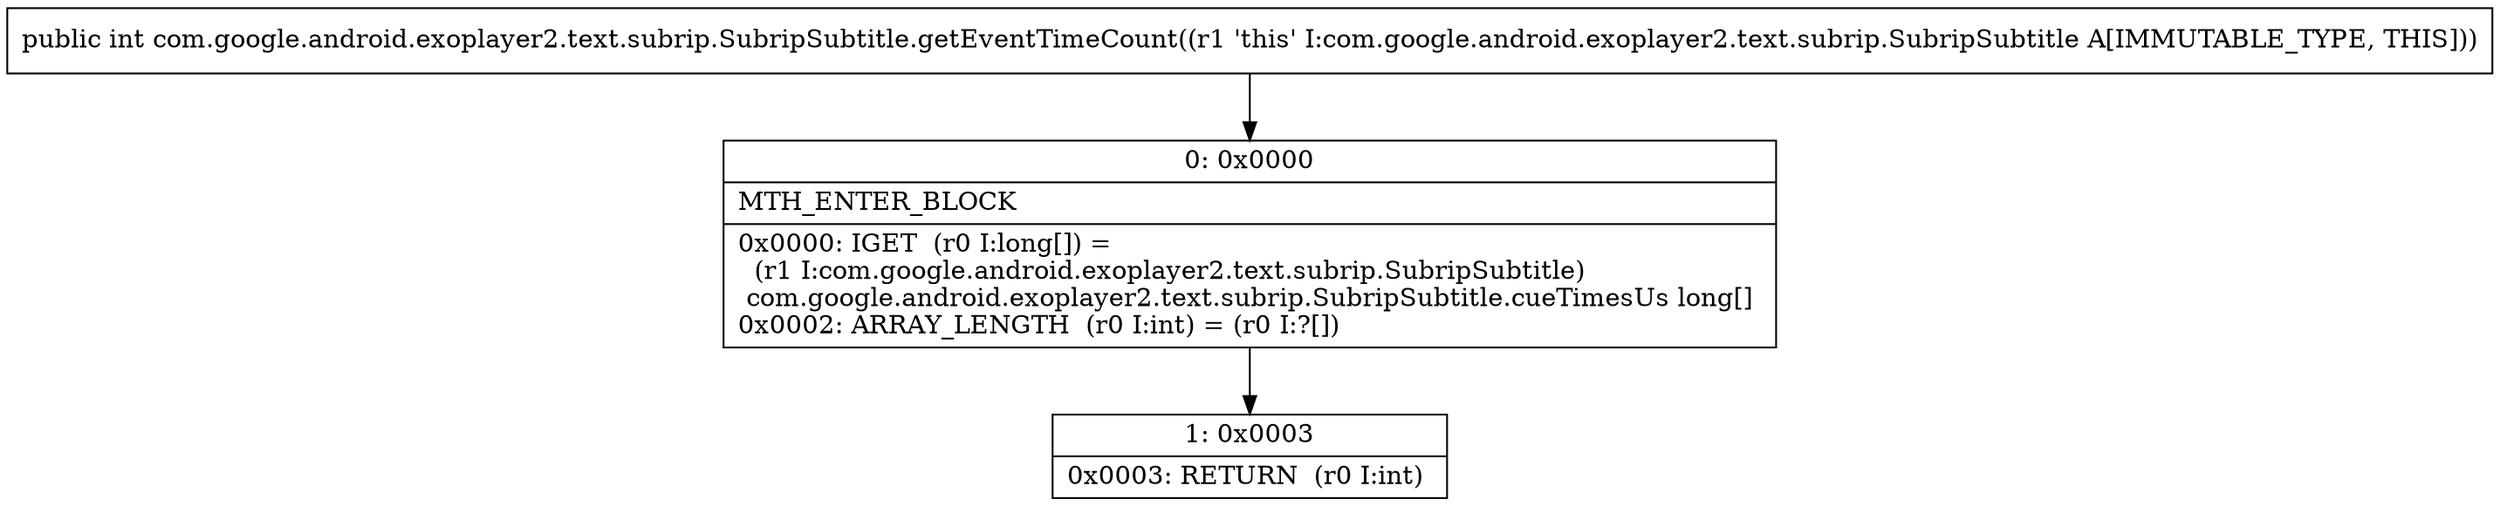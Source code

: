 digraph "CFG forcom.google.android.exoplayer2.text.subrip.SubripSubtitle.getEventTimeCount()I" {
Node_0 [shape=record,label="{0\:\ 0x0000|MTH_ENTER_BLOCK\l|0x0000: IGET  (r0 I:long[]) = \l  (r1 I:com.google.android.exoplayer2.text.subrip.SubripSubtitle)\l com.google.android.exoplayer2.text.subrip.SubripSubtitle.cueTimesUs long[] \l0x0002: ARRAY_LENGTH  (r0 I:int) = (r0 I:?[]) \l}"];
Node_1 [shape=record,label="{1\:\ 0x0003|0x0003: RETURN  (r0 I:int) \l}"];
MethodNode[shape=record,label="{public int com.google.android.exoplayer2.text.subrip.SubripSubtitle.getEventTimeCount((r1 'this' I:com.google.android.exoplayer2.text.subrip.SubripSubtitle A[IMMUTABLE_TYPE, THIS])) }"];
MethodNode -> Node_0;
Node_0 -> Node_1;
}

